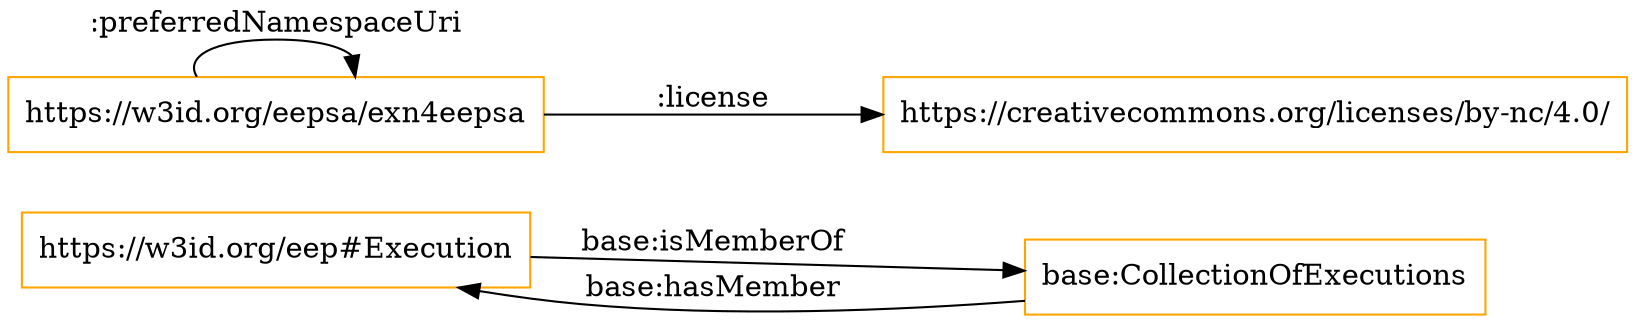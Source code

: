 digraph ar2dtool_diagram { 
rankdir=LR;
size="1501"
node [shape = rectangle, color="orange"]; "https://w3id.org/eep#Execution" "base:CollectionOfExecutions" ; /*classes style*/
	"https://w3id.org/eepsa/exn4eepsa" -> "https://creativecommons.org/licenses/by-nc/4.0/" [ label = ":license" ];
	"https://w3id.org/eepsa/exn4eepsa" -> "https://w3id.org/eepsa/exn4eepsa" [ label = ":preferredNamespaceUri" ];
	"https://w3id.org/eep#Execution" -> "base:CollectionOfExecutions" [ label = "base:isMemberOf" ];
	"base:CollectionOfExecutions" -> "https://w3id.org/eep#Execution" [ label = "base:hasMember" ];

}
